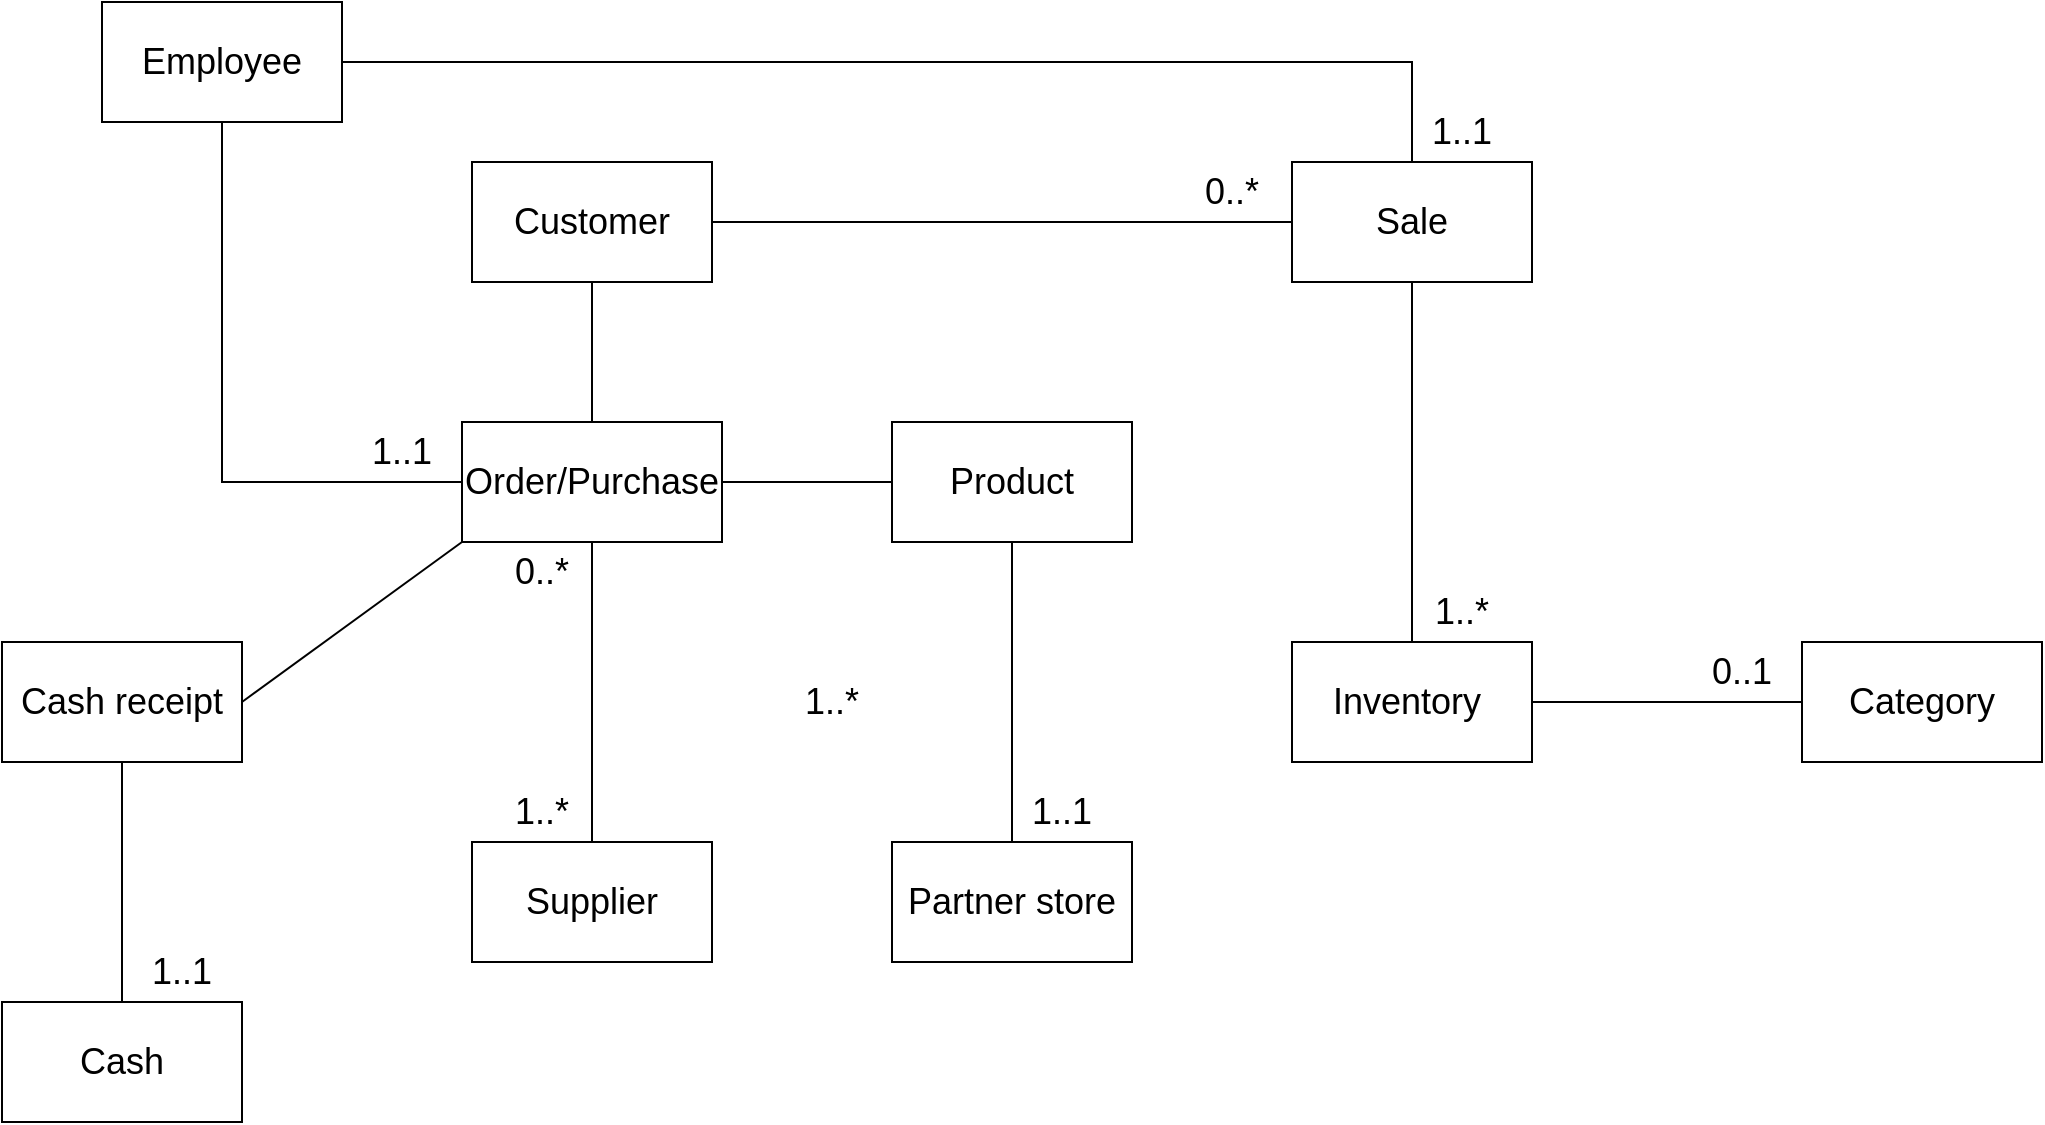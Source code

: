 <mxfile version="17.1.2" type="github">
  <diagram id="T6wTt0TLl_EIY0hoHGaV" name="Page-1">
    <mxGraphModel dx="1346" dy="701" grid="1" gridSize="10" guides="1" tooltips="1" connect="1" arrows="1" fold="1" page="1" pageScale="1" pageWidth="1169" pageHeight="827" math="0" shadow="0">
      <root>
        <mxCell id="0" />
        <mxCell id="1" parent="0" />
        <mxCell id="v-PkkgppZ4hgZ6lo9ff9-1" value="&lt;font style=&quot;font-size: 18px&quot;&gt;Customer&lt;/font&gt;" style="rounded=0;whiteSpace=wrap;html=1;" vertex="1" parent="1">
          <mxGeometry x="325" y="160" width="120" height="60" as="geometry" />
        </mxCell>
        <mxCell id="v-PkkgppZ4hgZ6lo9ff9-9" value="&lt;font style=&quot;font-size: 18px&quot;&gt;Inventory&amp;nbsp;&lt;/font&gt;" style="rounded=0;whiteSpace=wrap;html=1;" vertex="1" parent="1">
          <mxGeometry x="735" y="400" width="120" height="60" as="geometry" />
        </mxCell>
        <mxCell id="v-PkkgppZ4hgZ6lo9ff9-10" value="&lt;font style=&quot;font-size: 18px&quot;&gt;Product&lt;/font&gt;" style="rounded=0;whiteSpace=wrap;html=1;" vertex="1" parent="1">
          <mxGeometry x="535" y="290" width="120" height="60" as="geometry" />
        </mxCell>
        <mxCell id="v-PkkgppZ4hgZ6lo9ff9-12" value="&lt;font style=&quot;font-size: 18px&quot;&gt;Sale&lt;/font&gt;" style="rounded=0;whiteSpace=wrap;html=1;" vertex="1" parent="1">
          <mxGeometry x="735" y="160" width="120" height="60" as="geometry" />
        </mxCell>
        <mxCell id="v-PkkgppZ4hgZ6lo9ff9-13" value="&lt;span style=&quot;font-size: 18px&quot;&gt;Category&lt;/span&gt;" style="rounded=0;whiteSpace=wrap;html=1;" vertex="1" parent="1">
          <mxGeometry x="990" y="400" width="120" height="60" as="geometry" />
        </mxCell>
        <mxCell id="v-PkkgppZ4hgZ6lo9ff9-14" value="&lt;font style=&quot;font-size: 18px&quot;&gt;Cash receipt&lt;/font&gt;" style="rounded=0;whiteSpace=wrap;html=1;" vertex="1" parent="1">
          <mxGeometry x="90" y="400" width="120" height="60" as="geometry" />
        </mxCell>
        <mxCell id="v-PkkgppZ4hgZ6lo9ff9-16" value="&lt;font style=&quot;font-size: 18px&quot;&gt;Partner store&lt;/font&gt;" style="rounded=0;whiteSpace=wrap;html=1;" vertex="1" parent="1">
          <mxGeometry x="535" y="500" width="120" height="60" as="geometry" />
        </mxCell>
        <mxCell id="v-PkkgppZ4hgZ6lo9ff9-17" value="&lt;font style=&quot;font-size: 18px&quot;&gt;Supplier&lt;/font&gt;" style="rounded=0;whiteSpace=wrap;html=1;" vertex="1" parent="1">
          <mxGeometry x="325" y="500" width="120" height="60" as="geometry" />
        </mxCell>
        <mxCell id="v-PkkgppZ4hgZ6lo9ff9-18" value="&lt;font style=&quot;font-size: 18px&quot;&gt;Order/Purchase&lt;/font&gt;" style="rounded=0;whiteSpace=wrap;html=1;" vertex="1" parent="1">
          <mxGeometry x="320" y="290" width="130" height="60" as="geometry" />
        </mxCell>
        <mxCell id="v-PkkgppZ4hgZ6lo9ff9-19" value="&lt;font style=&quot;font-size: 18px&quot;&gt;Employee&lt;/font&gt;" style="rounded=0;whiteSpace=wrap;html=1;" vertex="1" parent="1">
          <mxGeometry x="140" y="80" width="120" height="60" as="geometry" />
        </mxCell>
        <mxCell id="v-PkkgppZ4hgZ6lo9ff9-20" value="" style="endArrow=none;html=1;rounded=0;fontSize=18;exitX=1;exitY=0.5;exitDx=0;exitDy=0;entryX=0;entryY=0.5;entryDx=0;entryDy=0;" edge="1" parent="1" source="v-PkkgppZ4hgZ6lo9ff9-9" target="v-PkkgppZ4hgZ6lo9ff9-13">
          <mxGeometry width="50" height="50" relative="1" as="geometry">
            <mxPoint x="805" y="530" as="sourcePoint" />
            <mxPoint x="855" y="480" as="targetPoint" />
          </mxGeometry>
        </mxCell>
        <mxCell id="v-PkkgppZ4hgZ6lo9ff9-21" value="" style="endArrow=none;html=1;rounded=0;fontSize=18;exitX=0.5;exitY=1;exitDx=0;exitDy=0;entryX=0.5;entryY=0;entryDx=0;entryDy=0;" edge="1" parent="1" source="v-PkkgppZ4hgZ6lo9ff9-18" target="v-PkkgppZ4hgZ6lo9ff9-17">
          <mxGeometry width="50" height="50" relative="1" as="geometry">
            <mxPoint x="625" y="330" as="sourcePoint" />
            <mxPoint x="705" y="330" as="targetPoint" />
          </mxGeometry>
        </mxCell>
        <mxCell id="v-PkkgppZ4hgZ6lo9ff9-22" value="" style="endArrow=none;html=1;rounded=0;fontSize=18;exitX=0.5;exitY=1;exitDx=0;exitDy=0;entryX=0.5;entryY=0;entryDx=0;entryDy=0;" edge="1" parent="1" source="v-PkkgppZ4hgZ6lo9ff9-1" target="v-PkkgppZ4hgZ6lo9ff9-18">
          <mxGeometry width="50" height="50" relative="1" as="geometry">
            <mxPoint x="635" y="340" as="sourcePoint" />
            <mxPoint x="715" y="340" as="targetPoint" />
          </mxGeometry>
        </mxCell>
        <mxCell id="v-PkkgppZ4hgZ6lo9ff9-23" value="" style="endArrow=none;html=1;rounded=0;fontSize=18;exitX=0.5;exitY=1;exitDx=0;exitDy=0;entryX=0.5;entryY=0;entryDx=0;entryDy=0;" edge="1" parent="1" source="v-PkkgppZ4hgZ6lo9ff9-12" target="v-PkkgppZ4hgZ6lo9ff9-9">
          <mxGeometry width="50" height="50" relative="1" as="geometry">
            <mxPoint x="645" y="350" as="sourcePoint" />
            <mxPoint x="725" y="350" as="targetPoint" />
          </mxGeometry>
        </mxCell>
        <mxCell id="v-PkkgppZ4hgZ6lo9ff9-24" value="" style="endArrow=none;html=1;rounded=0;fontSize=18;exitX=1;exitY=0.5;exitDx=0;exitDy=0;entryX=0;entryY=0.5;entryDx=0;entryDy=0;" edge="1" parent="1" source="v-PkkgppZ4hgZ6lo9ff9-1" target="v-PkkgppZ4hgZ6lo9ff9-12">
          <mxGeometry width="50" height="50" relative="1" as="geometry">
            <mxPoint x="655" y="360" as="sourcePoint" />
            <mxPoint x="735" y="360" as="targetPoint" />
          </mxGeometry>
        </mxCell>
        <mxCell id="v-PkkgppZ4hgZ6lo9ff9-25" value="" style="endArrow=none;html=1;rounded=0;fontSize=18;exitX=1;exitY=0.5;exitDx=0;exitDy=0;entryX=0;entryY=0.5;entryDx=0;entryDy=0;" edge="1" parent="1" source="v-PkkgppZ4hgZ6lo9ff9-18" target="v-PkkgppZ4hgZ6lo9ff9-10">
          <mxGeometry width="50" height="50" relative="1" as="geometry">
            <mxPoint x="665" y="370" as="sourcePoint" />
            <mxPoint x="745" y="370" as="targetPoint" />
          </mxGeometry>
        </mxCell>
        <mxCell id="v-PkkgppZ4hgZ6lo9ff9-26" value="" style="endArrow=none;html=1;rounded=0;fontSize=18;exitX=0.5;exitY=1;exitDx=0;exitDy=0;entryX=0.5;entryY=0;entryDx=0;entryDy=0;" edge="1" parent="1" source="v-PkkgppZ4hgZ6lo9ff9-10" target="v-PkkgppZ4hgZ6lo9ff9-16">
          <mxGeometry width="50" height="50" relative="1" as="geometry">
            <mxPoint x="675" y="380" as="sourcePoint" />
            <mxPoint x="755" y="380" as="targetPoint" />
          </mxGeometry>
        </mxCell>
        <mxCell id="v-PkkgppZ4hgZ6lo9ff9-27" value="" style="endArrow=none;html=1;rounded=0;fontSize=18;exitX=1;exitY=0.5;exitDx=0;exitDy=0;entryX=0.5;entryY=0;entryDx=0;entryDy=0;edgeStyle=orthogonalEdgeStyle;" edge="1" parent="1" source="v-PkkgppZ4hgZ6lo9ff9-19" target="v-PkkgppZ4hgZ6lo9ff9-12">
          <mxGeometry width="50" height="50" relative="1" as="geometry">
            <mxPoint x="520" y="340" as="sourcePoint" />
            <mxPoint x="600" y="340" as="targetPoint" />
          </mxGeometry>
        </mxCell>
        <mxCell id="v-PkkgppZ4hgZ6lo9ff9-28" value="" style="endArrow=none;html=1;rounded=0;fontSize=18;exitX=0.5;exitY=1;exitDx=0;exitDy=0;entryX=0;entryY=0.5;entryDx=0;entryDy=0;edgeStyle=orthogonalEdgeStyle;" edge="1" parent="1" source="v-PkkgppZ4hgZ6lo9ff9-19" target="v-PkkgppZ4hgZ6lo9ff9-18">
          <mxGeometry width="50" height="50" relative="1" as="geometry">
            <mxPoint x="530" y="350" as="sourcePoint" />
            <mxPoint x="610" y="350" as="targetPoint" />
          </mxGeometry>
        </mxCell>
        <mxCell id="v-PkkgppZ4hgZ6lo9ff9-29" value="1..*" style="text;html=1;strokeColor=none;fillColor=none;align=center;verticalAlign=middle;whiteSpace=wrap;rounded=0;fontSize=18;" vertex="1" parent="1">
          <mxGeometry x="790" y="370" width="60" height="30" as="geometry" />
        </mxCell>
        <mxCell id="v-PkkgppZ4hgZ6lo9ff9-30" value="0..*" style="text;html=1;strokeColor=none;fillColor=none;align=center;verticalAlign=middle;whiteSpace=wrap;rounded=0;fontSize=18;" vertex="1" parent="1">
          <mxGeometry x="330" y="350" width="60" height="30" as="geometry" />
        </mxCell>
        <mxCell id="v-PkkgppZ4hgZ6lo9ff9-33" value="1..1" style="text;html=1;strokeColor=none;fillColor=none;align=center;verticalAlign=middle;whiteSpace=wrap;rounded=0;fontSize=18;" vertex="1" parent="1">
          <mxGeometry x="590" y="470" width="60" height="30" as="geometry" />
        </mxCell>
        <mxCell id="v-PkkgppZ4hgZ6lo9ff9-34" value="" style="endArrow=none;html=1;rounded=0;fontSize=18;exitX=0;exitY=1;exitDx=0;exitDy=0;entryX=1;entryY=0.5;entryDx=0;entryDy=0;" edge="1" parent="1" source="v-PkkgppZ4hgZ6lo9ff9-18" target="v-PkkgppZ4hgZ6lo9ff9-14">
          <mxGeometry width="50" height="50" relative="1" as="geometry">
            <mxPoint x="395" y="360" as="sourcePoint" />
            <mxPoint x="395" y="510" as="targetPoint" />
          </mxGeometry>
        </mxCell>
        <mxCell id="v-PkkgppZ4hgZ6lo9ff9-35" value="&lt;font style=&quot;font-size: 18px&quot;&gt;Cash&lt;/font&gt;" style="rounded=0;whiteSpace=wrap;html=1;" vertex="1" parent="1">
          <mxGeometry x="90" y="580" width="120" height="60" as="geometry" />
        </mxCell>
        <mxCell id="v-PkkgppZ4hgZ6lo9ff9-36" value="" style="endArrow=none;html=1;rounded=0;fontSize=18;exitX=0.5;exitY=1;exitDx=0;exitDy=0;entryX=0.5;entryY=0;entryDx=0;entryDy=0;" edge="1" parent="1" source="v-PkkgppZ4hgZ6lo9ff9-14" target="v-PkkgppZ4hgZ6lo9ff9-35">
          <mxGeometry width="50" height="50" relative="1" as="geometry">
            <mxPoint x="395" y="360" as="sourcePoint" />
            <mxPoint x="395" y="510" as="targetPoint" />
          </mxGeometry>
        </mxCell>
        <mxCell id="v-PkkgppZ4hgZ6lo9ff9-42" value="0..1" style="text;html=1;strokeColor=none;fillColor=none;align=center;verticalAlign=middle;whiteSpace=wrap;rounded=0;fontSize=18;" vertex="1" parent="1">
          <mxGeometry x="930" y="400" width="60" height="30" as="geometry" />
        </mxCell>
        <mxCell id="v-PkkgppZ4hgZ6lo9ff9-43" value="0..*" style="text;html=1;strokeColor=none;fillColor=none;align=center;verticalAlign=middle;whiteSpace=wrap;rounded=0;fontSize=18;" vertex="1" parent="1">
          <mxGeometry x="675" y="160" width="60" height="30" as="geometry" />
        </mxCell>
        <mxCell id="v-PkkgppZ4hgZ6lo9ff9-44" value="1..*" style="text;html=1;strokeColor=none;fillColor=none;align=center;verticalAlign=middle;whiteSpace=wrap;rounded=0;fontSize=18;" vertex="1" parent="1">
          <mxGeometry x="330" y="470" width="60" height="30" as="geometry" />
        </mxCell>
        <mxCell id="v-PkkgppZ4hgZ6lo9ff9-45" value="1..*" style="text;html=1;strokeColor=none;fillColor=none;align=center;verticalAlign=middle;whiteSpace=wrap;rounded=0;fontSize=18;" vertex="1" parent="1">
          <mxGeometry x="475" y="415" width="60" height="30" as="geometry" />
        </mxCell>
        <mxCell id="v-PkkgppZ4hgZ6lo9ff9-46" value="1..1" style="text;html=1;strokeColor=none;fillColor=none;align=center;verticalAlign=middle;whiteSpace=wrap;rounded=0;fontSize=18;" vertex="1" parent="1">
          <mxGeometry x="260" y="290" width="60" height="30" as="geometry" />
        </mxCell>
        <mxCell id="v-PkkgppZ4hgZ6lo9ff9-47" value="1..1" style="text;html=1;strokeColor=none;fillColor=none;align=center;verticalAlign=middle;whiteSpace=wrap;rounded=0;fontSize=18;" vertex="1" parent="1">
          <mxGeometry x="790" y="130" width="60" height="30" as="geometry" />
        </mxCell>
        <mxCell id="v-PkkgppZ4hgZ6lo9ff9-48" value="1..1" style="text;html=1;strokeColor=none;fillColor=none;align=center;verticalAlign=middle;whiteSpace=wrap;rounded=0;fontSize=18;" vertex="1" parent="1">
          <mxGeometry x="150" y="550" width="60" height="30" as="geometry" />
        </mxCell>
      </root>
    </mxGraphModel>
  </diagram>
</mxfile>
